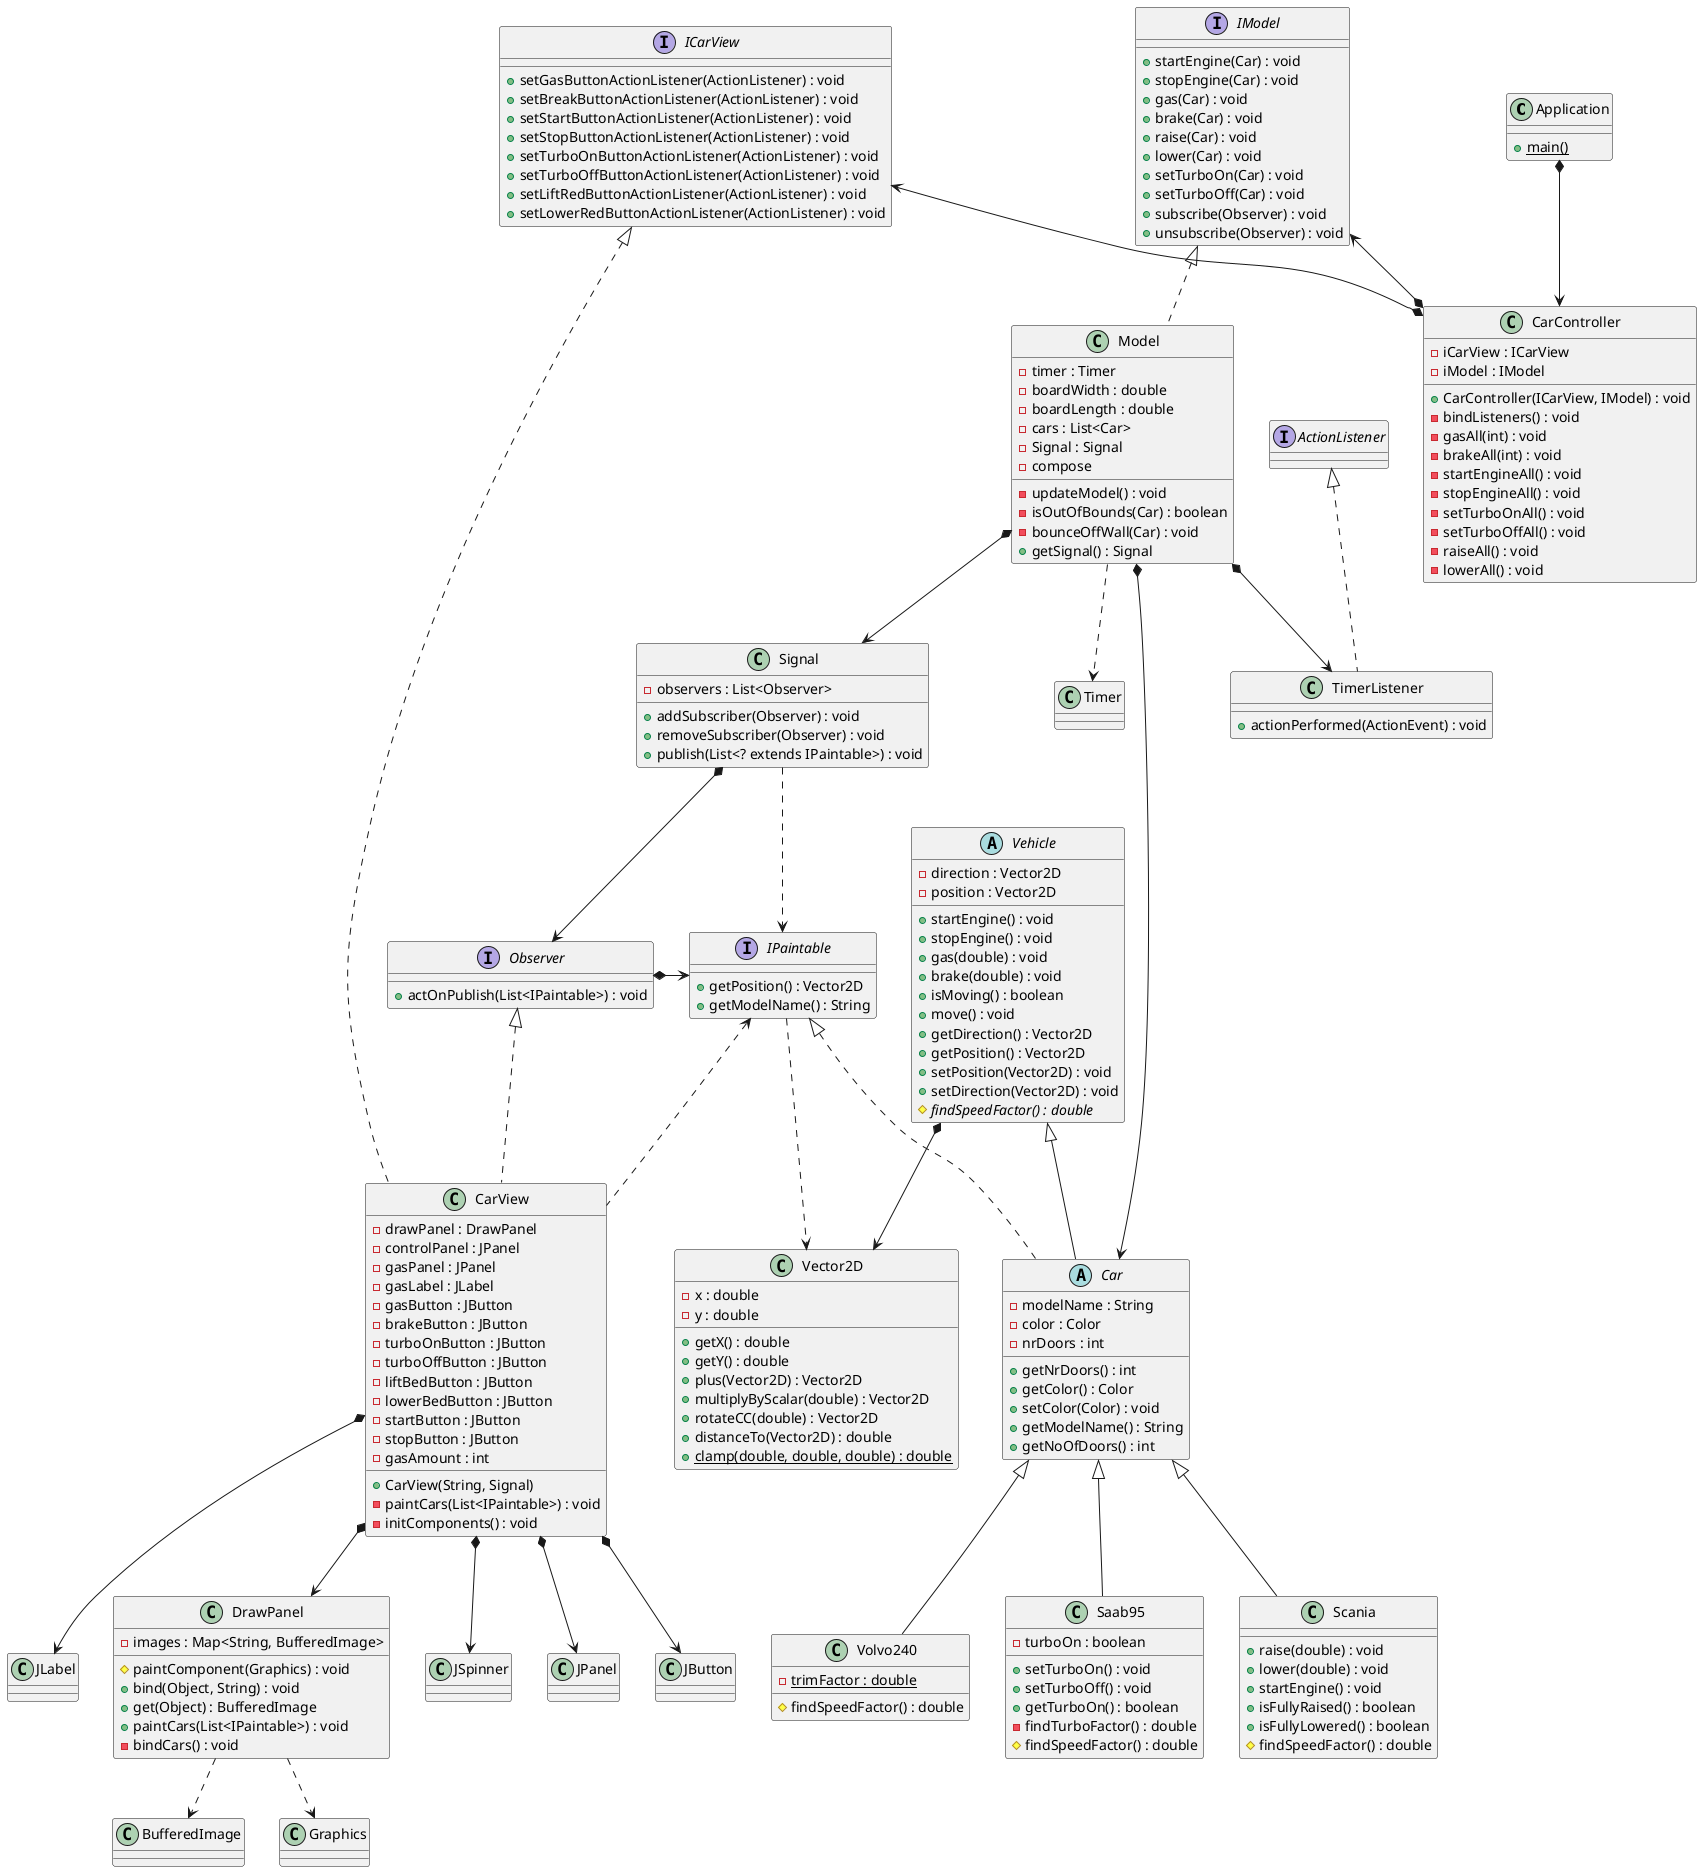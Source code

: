 @startuml


class Application{
{static}+main()
}

Application *--> CarController

interface ICarView{
+setGasButtonActionListener(ActionListener) : void
+setBreakButtonActionListener(ActionListener) : void
+setStartButtonActionListener(ActionListener) : void
+setStopButtonActionListener(ActionListener) : void
+setTurboOnButtonActionListener(ActionListener) : void
+setTurboOffButtonActionListener(ActionListener) : void
+setLiftRedButtonActionListener(ActionListener) : void
+setLowerRedButtonActionListener(ActionListener) : void
}

ICarView <|.. CarView
ICarView <--* CarController


class Model{
-timer : Timer
-boardWidth : double
-boardLength : double
-cars : List<Car>
-Signal : Signal
-updateModel() : void
-compose
-isOutOfBounds(Car) : boolean
-bounceOffWall(Car) : void
+getSignal() : Signal
}

Model *--> Car


interface IModel{
+startEngine(Car) : void
+stopEngine(Car) : void
+gas(Car) : void
+brake(Car) : void
+raise(Car) : void
+lower(Car) : void
+setTurboOn(Car) : void
+setTurboOff(Car) : void
+subscribe(Observer) : void
+unsubscribe(Observer) : void
}

IModel  <|.. Model
IModel <--* CarController



class CarController {
-iCarView : ICarView
-iModel : IModel
+CarController(ICarView, IModel) : void
-bindListeners() : void
-gasAll(int) : void
-brakeAll(int) : void
-startEngineAll() : void
-stopEngineAll() : void
-setTurboOnAll() : void
-setTurboOffAll() : void
-raiseAll() : void
-lowerAll() : void
}

class TimerListener {
+actionPerformed(ActionEvent) : void
}

class CarView {
- drawPanel : DrawPanel
- controlPanel : JPanel
- gasPanel : JPanel
- gasLabel : JLabel
- gasButton : JButton
- brakeButton : JButton
- turboOnButton : JButton
- turboOffButton : JButton
- liftBedButton : JButton
- lowerBedButton : JButton
- startButton : JButton
- stopButton : JButton
- gasAmount : int
+ CarView(String, Signal)
- paintCars(List<IPaintable>) : void
- initComponents() : void
}

class DrawPanel{
- images : Map<String, BufferedImage>
#paintComponent(Graphics) : void
+ bind(Object, String) : void
+ get(Object) : BufferedImage
+ paintCars(List<IPaintable>) : void
- bindCars() : void
}


class JSpinner{}
class JPanel{}
class JButton {}
class JLabel {}
class Timer {}

class Volvo240 {
-{static} trimFactor : double
#findSpeedFactor() : double
}

class Saab95 {
-turboOn : boolean
+setTurboOn() : void
+setTurboOff() : void
+getTurboOn() : boolean
-findTurboFactor() : double
#findSpeedFactor() : double
}

class Scania {
+raise(double) : void
+lower(double) : void
+startEngine() : void
+isFullyRaised() : boolean
+isFullyLowered() : boolean
#findSpeedFactor() : double
}

interface ActionListener

interface IPaintable {
+getPosition() : Vector2D
+getModelName() : String
}

abstract class Car {
-modelName : String
-color : Color
-nrDoors : int
+getNrDoors() : int
+getColor() : Color
+setColor(Color) : void
+getModelName() : String
+getNoOfDoors() : int
}

abstract class Vehicle {
-direction : Vector2D
-position : Vector2D
+startEngine() : void
+stopEngine() : void
+gas(double) : void
+brake(double) : void
+isMoving() : boolean
+move() : void
+getDirection() : Vector2D
+getPosition() : Vector2D
+setPosition(Vector2D) : void
+setDirection(Vector2D) : void
#{abstract} findSpeedFactor() : double

}



class Vector2D {
-x : double
-y : double
+getX() : double
+getY() : double
+plus(Vector2D) : Vector2D
+multiplyByScalar(double) : Vector2D
+rotateCC(double) : Vector2D
+distanceTo(Vector2D) : double
+{static}clamp(double, double, double) : double
}



CarView *--> DrawPanel
CarView *--> JPanel
CarView *--> JLabel
CarView *--> JButton
CarView *--> JSpinner



Model ..> Timer
Model *--> TimerListener

ActionListener <|.. TimerListener


Car <|-- Volvo240
Car <|-- Saab95
Car <|-- Scania

IPaintable <|.. Car
IPaintable <.. CarView

DrawPanel ..> BufferedImage

IPaintable ..> Vector2D

DrawPanel ..> Graphics

Vehicle *--> Vector2D

Vehicle <|-- Car

interface Observer{
+ actOnPublish(List<IPaintable>) : void
}

Observer *-> IPaintable

class Signal{
- observers : List<Observer>
+ addSubscriber(Observer) : void
+ removeSubscriber(Observer) : void
+ publish(List<? extends IPaintable>) : void
}

Observer <|.. CarView
Model *--> Signal


Signal *--> Observer
Signal ..> IPaintable



class BufferedImage{}
class Graphics{}

@enduml
Application *--> ICarView
Application *--> IModel

Model ..> ViewModel
class ViewModel {
-carRepresentations : List<CarRepresentation>

}

class CarRepresentation {
-position : Vector2D
-class : Class
}

CarRepresentation <--* ViewModel
Vector2D <--* CarRepresentation

CarController ..> ViewModel

ActionListener <.. CarView

-{static} X : int
-{static} Y : int

class Point{
}


CarView o--> CarController
CarController o-> CarView
class DrawedCar {
+ carRef : Car
+ image : BufferedImage
+ point : Point
+ DrawedCar()
}


DrawPanel +--> DrawedCar

DrawedCar *--> Point
DrawedCar o--> Car

CarController *--> Car
